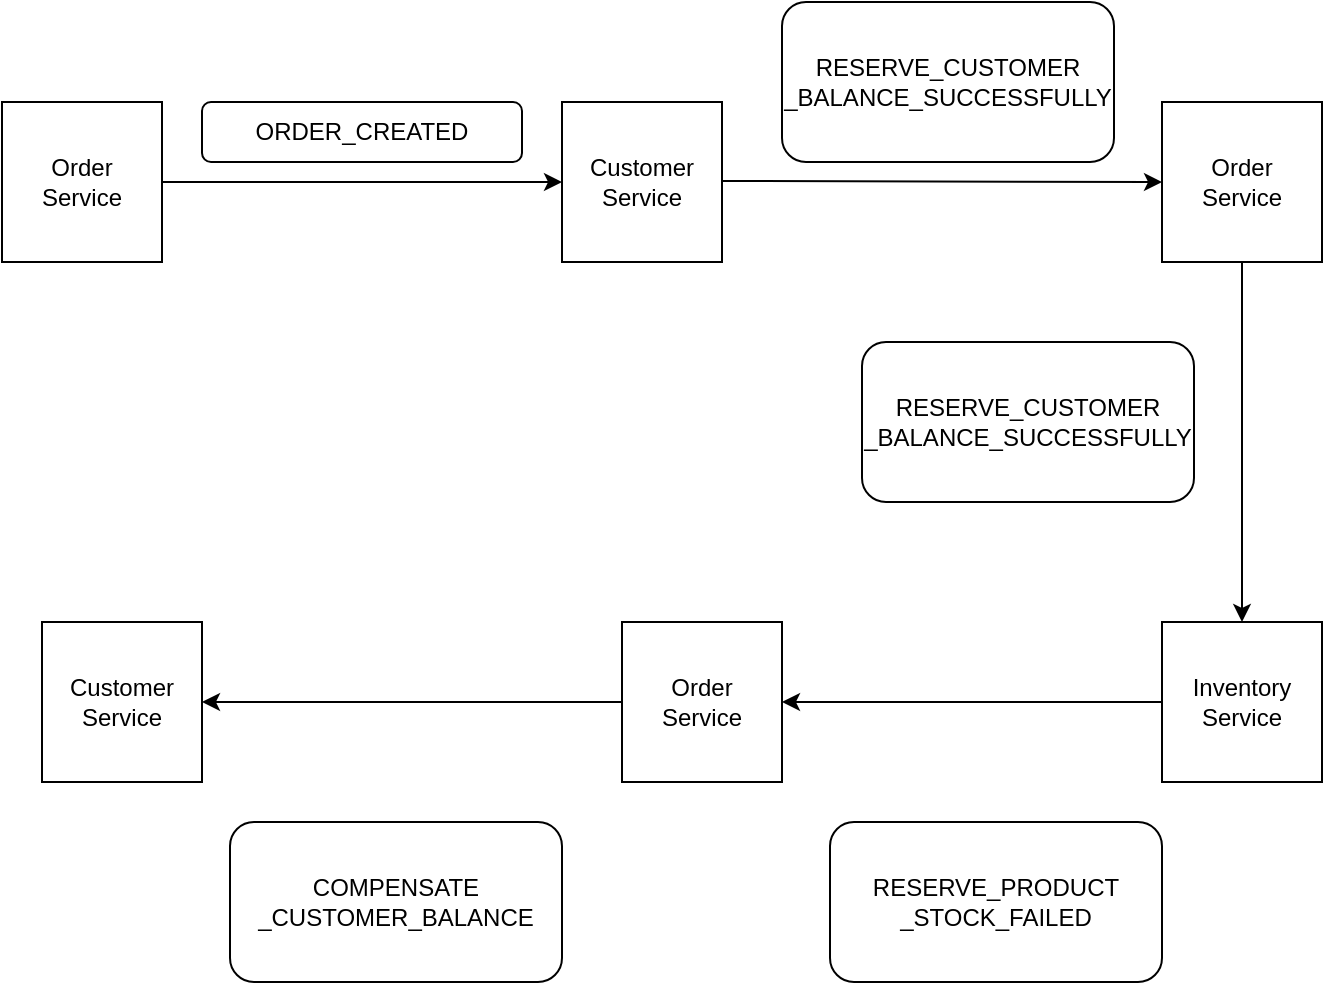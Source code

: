 <mxfile version="20.8.13" type="device"><diagram name="Page-1" id="bcffbeCjlriUGXZP8DqE"><mxGraphModel dx="1434" dy="771" grid="1" gridSize="10" guides="1" tooltips="1" connect="1" arrows="1" fold="1" page="1" pageScale="1" pageWidth="827" pageHeight="1169" math="0" shadow="0"><root><mxCell id="0"/><mxCell id="1" parent="0"/><mxCell id="YMJLo568xEqWwYuFWpMg-1" value="Order&lt;br&gt;Service" style="whiteSpace=wrap;html=1;aspect=fixed;" vertex="1" parent="1"><mxGeometry x="40" y="80" width="80" height="80" as="geometry"/></mxCell><mxCell id="YMJLo568xEqWwYuFWpMg-2" value="" style="endArrow=classic;html=1;rounded=0;exitX=1;exitY=0.5;exitDx=0;exitDy=0;entryX=0;entryY=0.5;entryDx=0;entryDy=0;" edge="1" parent="1" source="YMJLo568xEqWwYuFWpMg-1" target="YMJLo568xEqWwYuFWpMg-4"><mxGeometry width="50" height="50" relative="1" as="geometry"><mxPoint x="180" y="160" as="sourcePoint"/><mxPoint x="330" y="120" as="targetPoint"/></mxGeometry></mxCell><mxCell id="YMJLo568xEqWwYuFWpMg-3" value="ORDER_CREATED" style="rounded=1;whiteSpace=wrap;html=1;" vertex="1" parent="1"><mxGeometry x="140" y="80" width="160" height="30" as="geometry"/></mxCell><mxCell id="YMJLo568xEqWwYuFWpMg-4" value="Customer&lt;br&gt;Service" style="whiteSpace=wrap;html=1;aspect=fixed;" vertex="1" parent="1"><mxGeometry x="320" y="80" width="80" height="80" as="geometry"/></mxCell><mxCell id="YMJLo568xEqWwYuFWpMg-5" value="Order&lt;br&gt;Service" style="whiteSpace=wrap;html=1;aspect=fixed;" vertex="1" parent="1"><mxGeometry x="620" y="80" width="80" height="80" as="geometry"/></mxCell><mxCell id="YMJLo568xEqWwYuFWpMg-6" value="" style="endArrow=classic;html=1;rounded=0;exitX=1;exitY=0.5;exitDx=0;exitDy=0;entryX=0;entryY=0.5;entryDx=0;entryDy=0;" edge="1" parent="1" target="YMJLo568xEqWwYuFWpMg-5"><mxGeometry width="50" height="50" relative="1" as="geometry"><mxPoint x="400" y="119.5" as="sourcePoint"/><mxPoint x="560" y="120" as="targetPoint"/></mxGeometry></mxCell><mxCell id="YMJLo568xEqWwYuFWpMg-7" value="RESERVE_CUSTOMER&lt;br&gt;_BALANCE_SUCCESSFULLY" style="rounded=1;whiteSpace=wrap;html=1;" vertex="1" parent="1"><mxGeometry x="430" y="30" width="166" height="80" as="geometry"/></mxCell><mxCell id="YMJLo568xEqWwYuFWpMg-8" value="Inventory&lt;br&gt;Service" style="whiteSpace=wrap;html=1;aspect=fixed;" vertex="1" parent="1"><mxGeometry x="620" y="340" width="80" height="80" as="geometry"/></mxCell><mxCell id="YMJLo568xEqWwYuFWpMg-9" value="" style="endArrow=classic;html=1;rounded=0;exitX=0.5;exitY=1;exitDx=0;exitDy=0;entryX=0.5;entryY=0;entryDx=0;entryDy=0;" edge="1" parent="1" source="YMJLo568xEqWwYuFWpMg-5" target="YMJLo568xEqWwYuFWpMg-8"><mxGeometry width="50" height="50" relative="1" as="geometry"><mxPoint x="470" y="290" as="sourcePoint"/><mxPoint x="550" y="300" as="targetPoint"/></mxGeometry></mxCell><mxCell id="YMJLo568xEqWwYuFWpMg-10" value="RESERVE_CUSTOMER&lt;br&gt;_BALANCE_SUCCESSFULLY" style="rounded=1;whiteSpace=wrap;html=1;" vertex="1" parent="1"><mxGeometry x="470" y="200" width="166" height="80" as="geometry"/></mxCell><mxCell id="YMJLo568xEqWwYuFWpMg-12" value="" style="endArrow=classic;html=1;rounded=0;entryX=1;entryY=0.5;entryDx=0;entryDy=0;exitX=0;exitY=0.5;exitDx=0;exitDy=0;" edge="1" parent="1" source="YMJLo568xEqWwYuFWpMg-8"><mxGeometry width="50" height="50" relative="1" as="geometry"><mxPoint x="530" y="440" as="sourcePoint"/><mxPoint x="430" y="380" as="targetPoint"/></mxGeometry></mxCell><mxCell id="YMJLo568xEqWwYuFWpMg-13" value="Order&lt;br&gt;Service" style="whiteSpace=wrap;html=1;aspect=fixed;" vertex="1" parent="1"><mxGeometry x="350" y="340" width="80" height="80" as="geometry"/></mxCell><mxCell id="YMJLo568xEqWwYuFWpMg-14" value="RESERVE_PRODUCT&lt;br&gt;_STOCK_FAILED" style="rounded=1;whiteSpace=wrap;html=1;" vertex="1" parent="1"><mxGeometry x="454" y="440" width="166" height="80" as="geometry"/></mxCell><mxCell id="YMJLo568xEqWwYuFWpMg-15" value="COMPENSATE&lt;br&gt;_CUSTOMER_BALANCE" style="rounded=1;whiteSpace=wrap;html=1;" vertex="1" parent="1"><mxGeometry x="154" y="440" width="166" height="80" as="geometry"/></mxCell><mxCell id="YMJLo568xEqWwYuFWpMg-16" value="Customer&lt;br&gt;Service" style="whiteSpace=wrap;html=1;aspect=fixed;" vertex="1" parent="1"><mxGeometry x="60" y="340" width="80" height="80" as="geometry"/></mxCell><mxCell id="YMJLo568xEqWwYuFWpMg-17" value="" style="endArrow=classic;html=1;rounded=0;entryX=1;entryY=0.5;entryDx=0;entryDy=0;exitX=0;exitY=0.5;exitDx=0;exitDy=0;" edge="1" parent="1" source="YMJLo568xEqWwYuFWpMg-13" target="YMJLo568xEqWwYuFWpMg-16"><mxGeometry width="50" height="50" relative="1" as="geometry"><mxPoint x="280" y="410" as="sourcePoint"/><mxPoint x="330" y="360" as="targetPoint"/></mxGeometry></mxCell></root></mxGraphModel></diagram></mxfile>